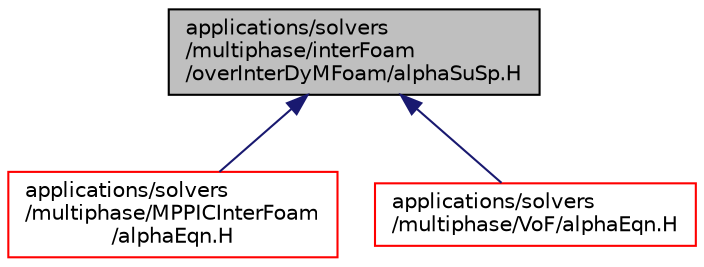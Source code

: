 digraph "applications/solvers/multiphase/interFoam/overInterDyMFoam/alphaSuSp.H"
{
  bgcolor="transparent";
  edge [fontname="Helvetica",fontsize="10",labelfontname="Helvetica",labelfontsize="10"];
  node [fontname="Helvetica",fontsize="10",shape=record];
  Node1 [label="applications/solvers\l/multiphase/interFoam\l/overInterDyMFoam/alphaSuSp.H",height=0.2,width=0.4,color="black", fillcolor="grey75", style="filled" fontcolor="black"];
  Node1 -> Node2 [dir="back",color="midnightblue",fontsize="10",style="solid",fontname="Helvetica"];
  Node2 [label="applications/solvers\l/multiphase/MPPICInterFoam\l/alphaEqn.H",height=0.2,width=0.4,color="red",URL="$MPPICInterFoam_2alphaEqn_8H.html"];
  Node1 -> Node3 [dir="back",color="midnightblue",fontsize="10",style="solid",fontname="Helvetica"];
  Node3 [label="applications/solvers\l/multiphase/VoF/alphaEqn.H",height=0.2,width=0.4,color="red",URL="$VoF_2alphaEqn_8H.html"];
}
